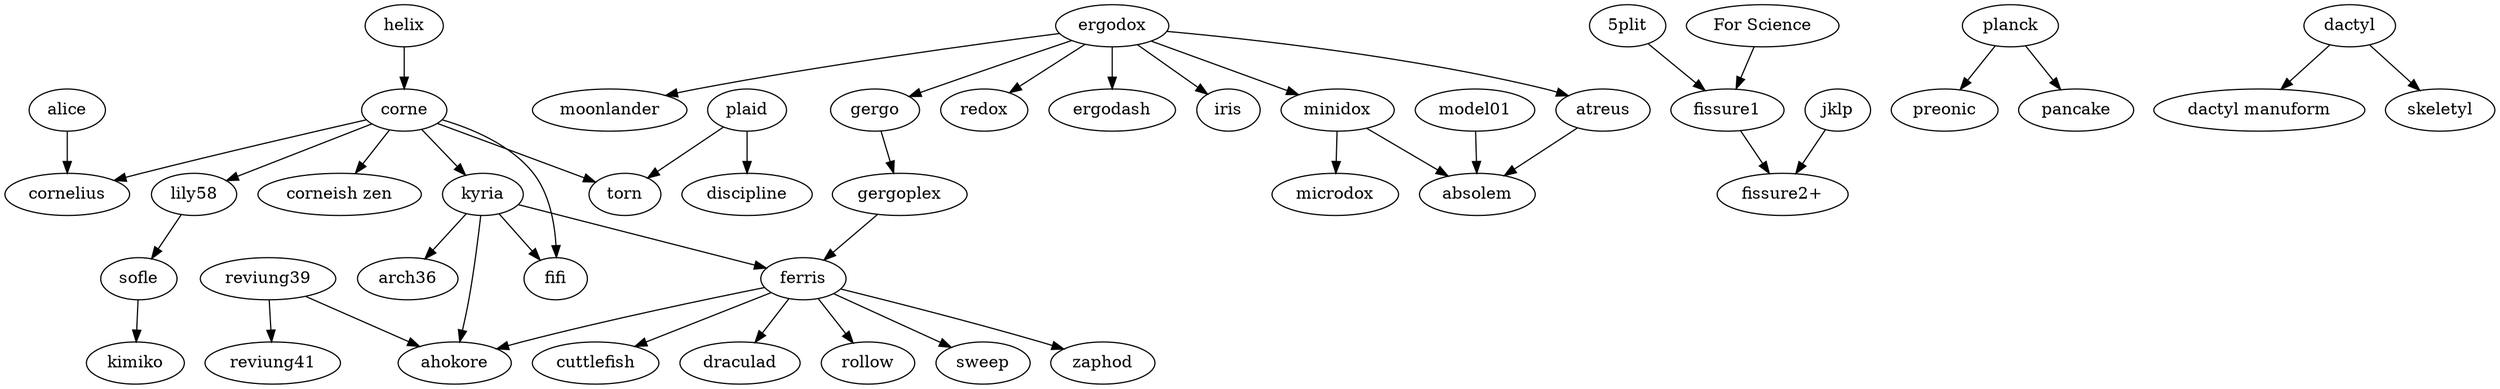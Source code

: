 digraph T {
  subgraph splits {
    helix -> corne;

    corne -> {
      "corneish zen";
      cornelius;
      fifi;
      kyria;
      lily58;
      torn;
    };

    lily58 -> sofle;

    kyria -> {
        ahokore;
        arch36;
        ferris;
        fifi;
    };

    ergodox -> {
      atreus;
      ergodash;
      gergo;
      iris;
      minidox;
      moonlander;
      redox;
    };

    gergo -> gergoplex;
    gergoplex -> ferris;

    ferris -> {
      ahokore;
      cuttlefish;
      draculad;
      rollow;
      sweep;
      zaphod;
    };

    minidox -> {
      absolem;
      microdox;
    };

    model01 -> {
      absolem;
    };

    sofle -> kimiko;

    "5plit" -> "fissure1";
    "For Science" -> "fissure1";
    fissure1 -> "fissure2+";
    jklp -> "fissure2+";
  }

  subgraph unibody {
    atreus -> {
      absolem;
    };
    reviung39 -> {
      ahokore;
      reviung41;
    };
  };

  subgraph ortholinear {
    plaid -> {
      discipline;
      torn;
    };
    planck -> {
      preonic;
      pancake;
    };
  }

  subgraph {
    dactyl -> {
      "dactyl manuform";
      skeletyl;
    }
  }

  subgraph alicefamily {
    alice -> {
      cornelius;
    }
  }
}
